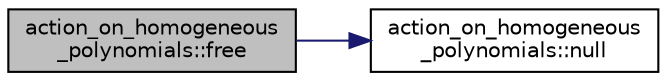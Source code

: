 digraph "action_on_homogeneous_polynomials::free"
{
  edge [fontname="Helvetica",fontsize="10",labelfontname="Helvetica",labelfontsize="10"];
  node [fontname="Helvetica",fontsize="10",shape=record];
  rankdir="LR";
  Node545 [label="action_on_homogeneous\l_polynomials::free",height=0.2,width=0.4,color="black", fillcolor="grey75", style="filled", fontcolor="black"];
  Node545 -> Node546 [color="midnightblue",fontsize="10",style="solid",fontname="Helvetica"];
  Node546 [label="action_on_homogeneous\l_polynomials::null",height=0.2,width=0.4,color="black", fillcolor="white", style="filled",URL="$d5/dd4/classaction__on__homogeneous__polynomials.html#ae7bfa2850b5d97dbbe5f8effdfb5a268"];
}
